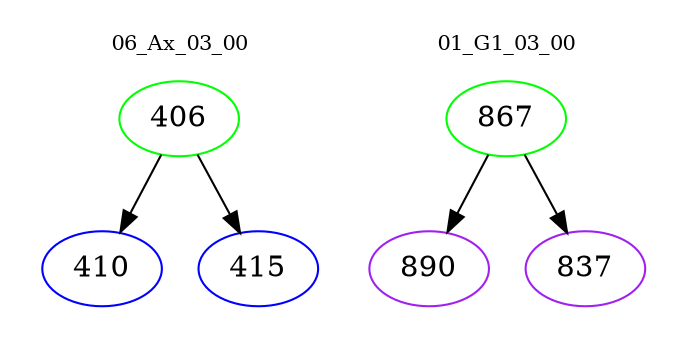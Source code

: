 digraph{
subgraph cluster_0 {
color = white
label = "06_Ax_03_00";
fontsize=10;
T0_406 [label="406", color="green"]
T0_406 -> T0_410 [color="black"]
T0_410 [label="410", color="blue"]
T0_406 -> T0_415 [color="black"]
T0_415 [label="415", color="blue"]
}
subgraph cluster_1 {
color = white
label = "01_G1_03_00";
fontsize=10;
T1_867 [label="867", color="green"]
T1_867 -> T1_890 [color="black"]
T1_890 [label="890", color="purple"]
T1_867 -> T1_837 [color="black"]
T1_837 [label="837", color="purple"]
}
}
